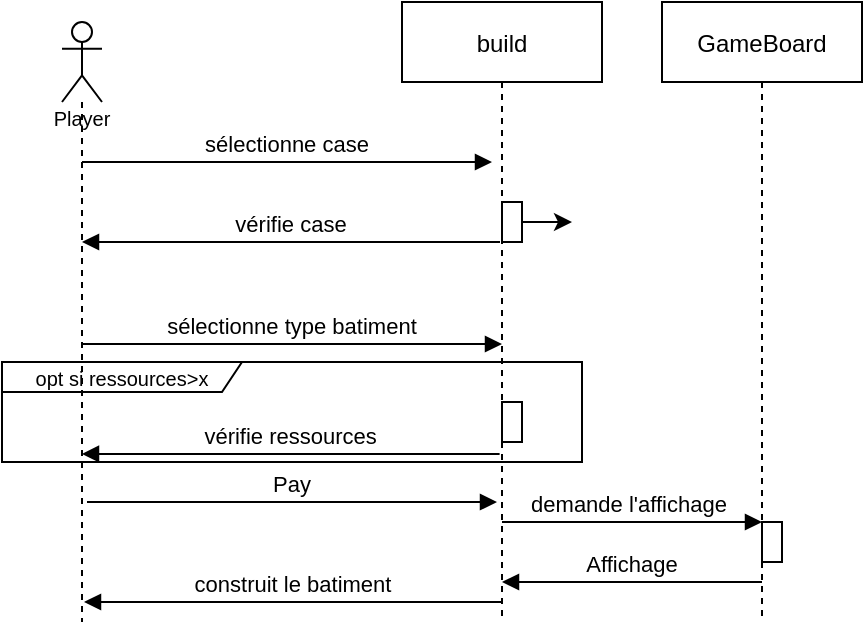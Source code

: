 <mxfile version="15.8.8" type="device"><diagram id="kgpKYQtTHZ0yAKxKKP6v" name="Page-1"><mxGraphModel dx="1185" dy="643" grid="1" gridSize="10" guides="1" tooltips="1" connect="1" arrows="1" fold="1" page="1" pageScale="1" pageWidth="850" pageHeight="1100" math="0" shadow="0"><root><mxCell id="0"/><mxCell id="1" parent="0"/><mxCell id="-TUHzrxUMZliH1-wE4ni-7" value="&lt;font style=&quot;font-size: 10px&quot;&gt;opt si ressources&amp;gt;x&lt;/font&gt;" style="shape=umlFrame;whiteSpace=wrap;html=1;fillColor=none;width=120;height=15;" parent="1" vertex="1"><mxGeometry x="470" y="270" width="290" height="50" as="geometry"/></mxCell><mxCell id="3nuBFxr9cyL0pnOWT2aG-5" value="build" style="shape=umlLifeline;perimeter=lifelinePerimeter;container=1;collapsible=0;recursiveResize=0;rounded=0;shadow=0;strokeWidth=1;" parent="1" vertex="1"><mxGeometry x="670" y="90" width="100" height="310" as="geometry"/></mxCell><mxCell id="-TUHzrxUMZliH1-wE4ni-11" value="" style="rounded=0;whiteSpace=wrap;html=1;fontSize=10;fillColor=none;" parent="3nuBFxr9cyL0pnOWT2aG-5" vertex="1"><mxGeometry x="50" y="200" width="10" height="20" as="geometry"/></mxCell><mxCell id="-TUHzrxUMZliH1-wE4ni-14" value="" style="rounded=0;whiteSpace=wrap;html=1;fontSize=10;fillColor=none;" parent="3nuBFxr9cyL0pnOWT2aG-5" vertex="1"><mxGeometry x="50" y="100" width="10" height="20" as="geometry"/></mxCell><mxCell id="uz2C9kdGqtJ-WS_O6V9l-3" value="demande l'affichage" style="verticalAlign=bottom;endArrow=block;shadow=0;strokeWidth=1;" edge="1" parent="3nuBFxr9cyL0pnOWT2aG-5"><mxGeometry x="-0.02" relative="1" as="geometry"><mxPoint x="50" y="260" as="sourcePoint"/><mxPoint x="180" y="260" as="targetPoint"/><mxPoint as="offset"/></mxGeometry></mxCell><mxCell id="uz2C9kdGqtJ-WS_O6V9l-5" value="Affichage" style="verticalAlign=bottom;endArrow=block;shadow=0;strokeWidth=1;" edge="1" parent="3nuBFxr9cyL0pnOWT2aG-5"><mxGeometry relative="1" as="geometry"><mxPoint x="180.0" y="290" as="sourcePoint"/><mxPoint x="50" y="290" as="targetPoint"/></mxGeometry></mxCell><mxCell id="uz2C9kdGqtJ-WS_O6V9l-2" value="construit le batiment" style="verticalAlign=bottom;endArrow=block;shadow=0;strokeWidth=1;" edge="1" parent="3nuBFxr9cyL0pnOWT2aG-5"><mxGeometry relative="1" as="geometry"><mxPoint x="50.0" y="300" as="sourcePoint"/><mxPoint x="-159" y="300" as="targetPoint"/></mxGeometry></mxCell><mxCell id="3nuBFxr9cyL0pnOWT2aG-8" value="sélectionne case" style="verticalAlign=bottom;endArrow=block;entryX=0;entryY=0;shadow=0;strokeWidth=1;" parent="1" edge="1"><mxGeometry relative="1" as="geometry"><mxPoint x="510" y="170" as="sourcePoint"/><mxPoint x="715" y="170.0" as="targetPoint"/></mxGeometry></mxCell><mxCell id="3nuBFxr9cyL0pnOWT2aG-9" value="vérifie case" style="verticalAlign=bottom;endArrow=block;shadow=0;strokeWidth=1;" parent="1" edge="1"><mxGeometry relative="1" as="geometry"><mxPoint x="719" y="210" as="sourcePoint"/><mxPoint x="510" y="210" as="targetPoint"/></mxGeometry></mxCell><mxCell id="-TUHzrxUMZliH1-wE4ni-3" value="vérifie ressources" style="verticalAlign=bottom;endArrow=block;shadow=0;strokeWidth=1;exitX=0.488;exitY=0.729;exitDx=0;exitDy=0;exitPerimeter=0;" parent="1" source="3nuBFxr9cyL0pnOWT2aG-5" target="-TUHzrxUMZliH1-wE4ni-10" edge="1"><mxGeometry relative="1" as="geometry"><mxPoint x="714" y="310" as="sourcePoint"/><mxPoint x="480" y="309" as="targetPoint"/></mxGeometry></mxCell><mxCell id="-TUHzrxUMZliH1-wE4ni-4" value="sélectionne type batiment" style="verticalAlign=bottom;endArrow=block;shadow=0;strokeWidth=1;" parent="1" edge="1"><mxGeometry relative="1" as="geometry"><mxPoint x="510" y="261" as="sourcePoint"/><mxPoint x="720" y="261" as="targetPoint"/></mxGeometry></mxCell><mxCell id="-TUHzrxUMZliH1-wE4ni-10" value="Player" style="shape=umlLifeline;participant=umlActor;perimeter=lifelinePerimeter;whiteSpace=wrap;html=1;container=1;collapsible=0;recursiveResize=0;verticalAlign=top;spacingTop=36;outlineConnect=0;fontSize=10;fillColor=none;" parent="1" vertex="1"><mxGeometry x="500" y="100" width="20" height="300" as="geometry"/></mxCell><mxCell id="-TUHzrxUMZliH1-wE4ni-12" value="GameBoard" style="shape=umlLifeline;perimeter=lifelinePerimeter;container=1;collapsible=0;recursiveResize=0;rounded=0;shadow=0;strokeWidth=1;size=40;" parent="1" vertex="1"><mxGeometry x="800" y="90" width="100" height="310" as="geometry"/></mxCell><mxCell id="-TUHzrxUMZliH1-wE4ni-13" value="" style="rounded=0;whiteSpace=wrap;html=1;fontSize=10;fillColor=none;" parent="-TUHzrxUMZliH1-wE4ni-12" vertex="1"><mxGeometry x="50" y="260" width="10" height="20" as="geometry"/></mxCell><mxCell id="-TUHzrxUMZliH1-wE4ni-16" value="" style="edgeStyle=orthogonalEdgeStyle;rounded=0;orthogonalLoop=1;jettySize=auto;html=1;fontSize=10;" parent="1" source="-TUHzrxUMZliH1-wE4ni-14" edge="1"><mxGeometry relative="1" as="geometry"><mxPoint x="755" y="200" as="targetPoint"/></mxGeometry></mxCell><mxCell id="uz2C9kdGqtJ-WS_O6V9l-1" value="Pay" style="verticalAlign=bottom;endArrow=block;entryX=0;entryY=0;shadow=0;strokeWidth=1;" edge="1" parent="1"><mxGeometry relative="1" as="geometry"><mxPoint x="512.5" y="340" as="sourcePoint"/><mxPoint x="717.5" y="340.0" as="targetPoint"/></mxGeometry></mxCell></root></mxGraphModel></diagram></mxfile>